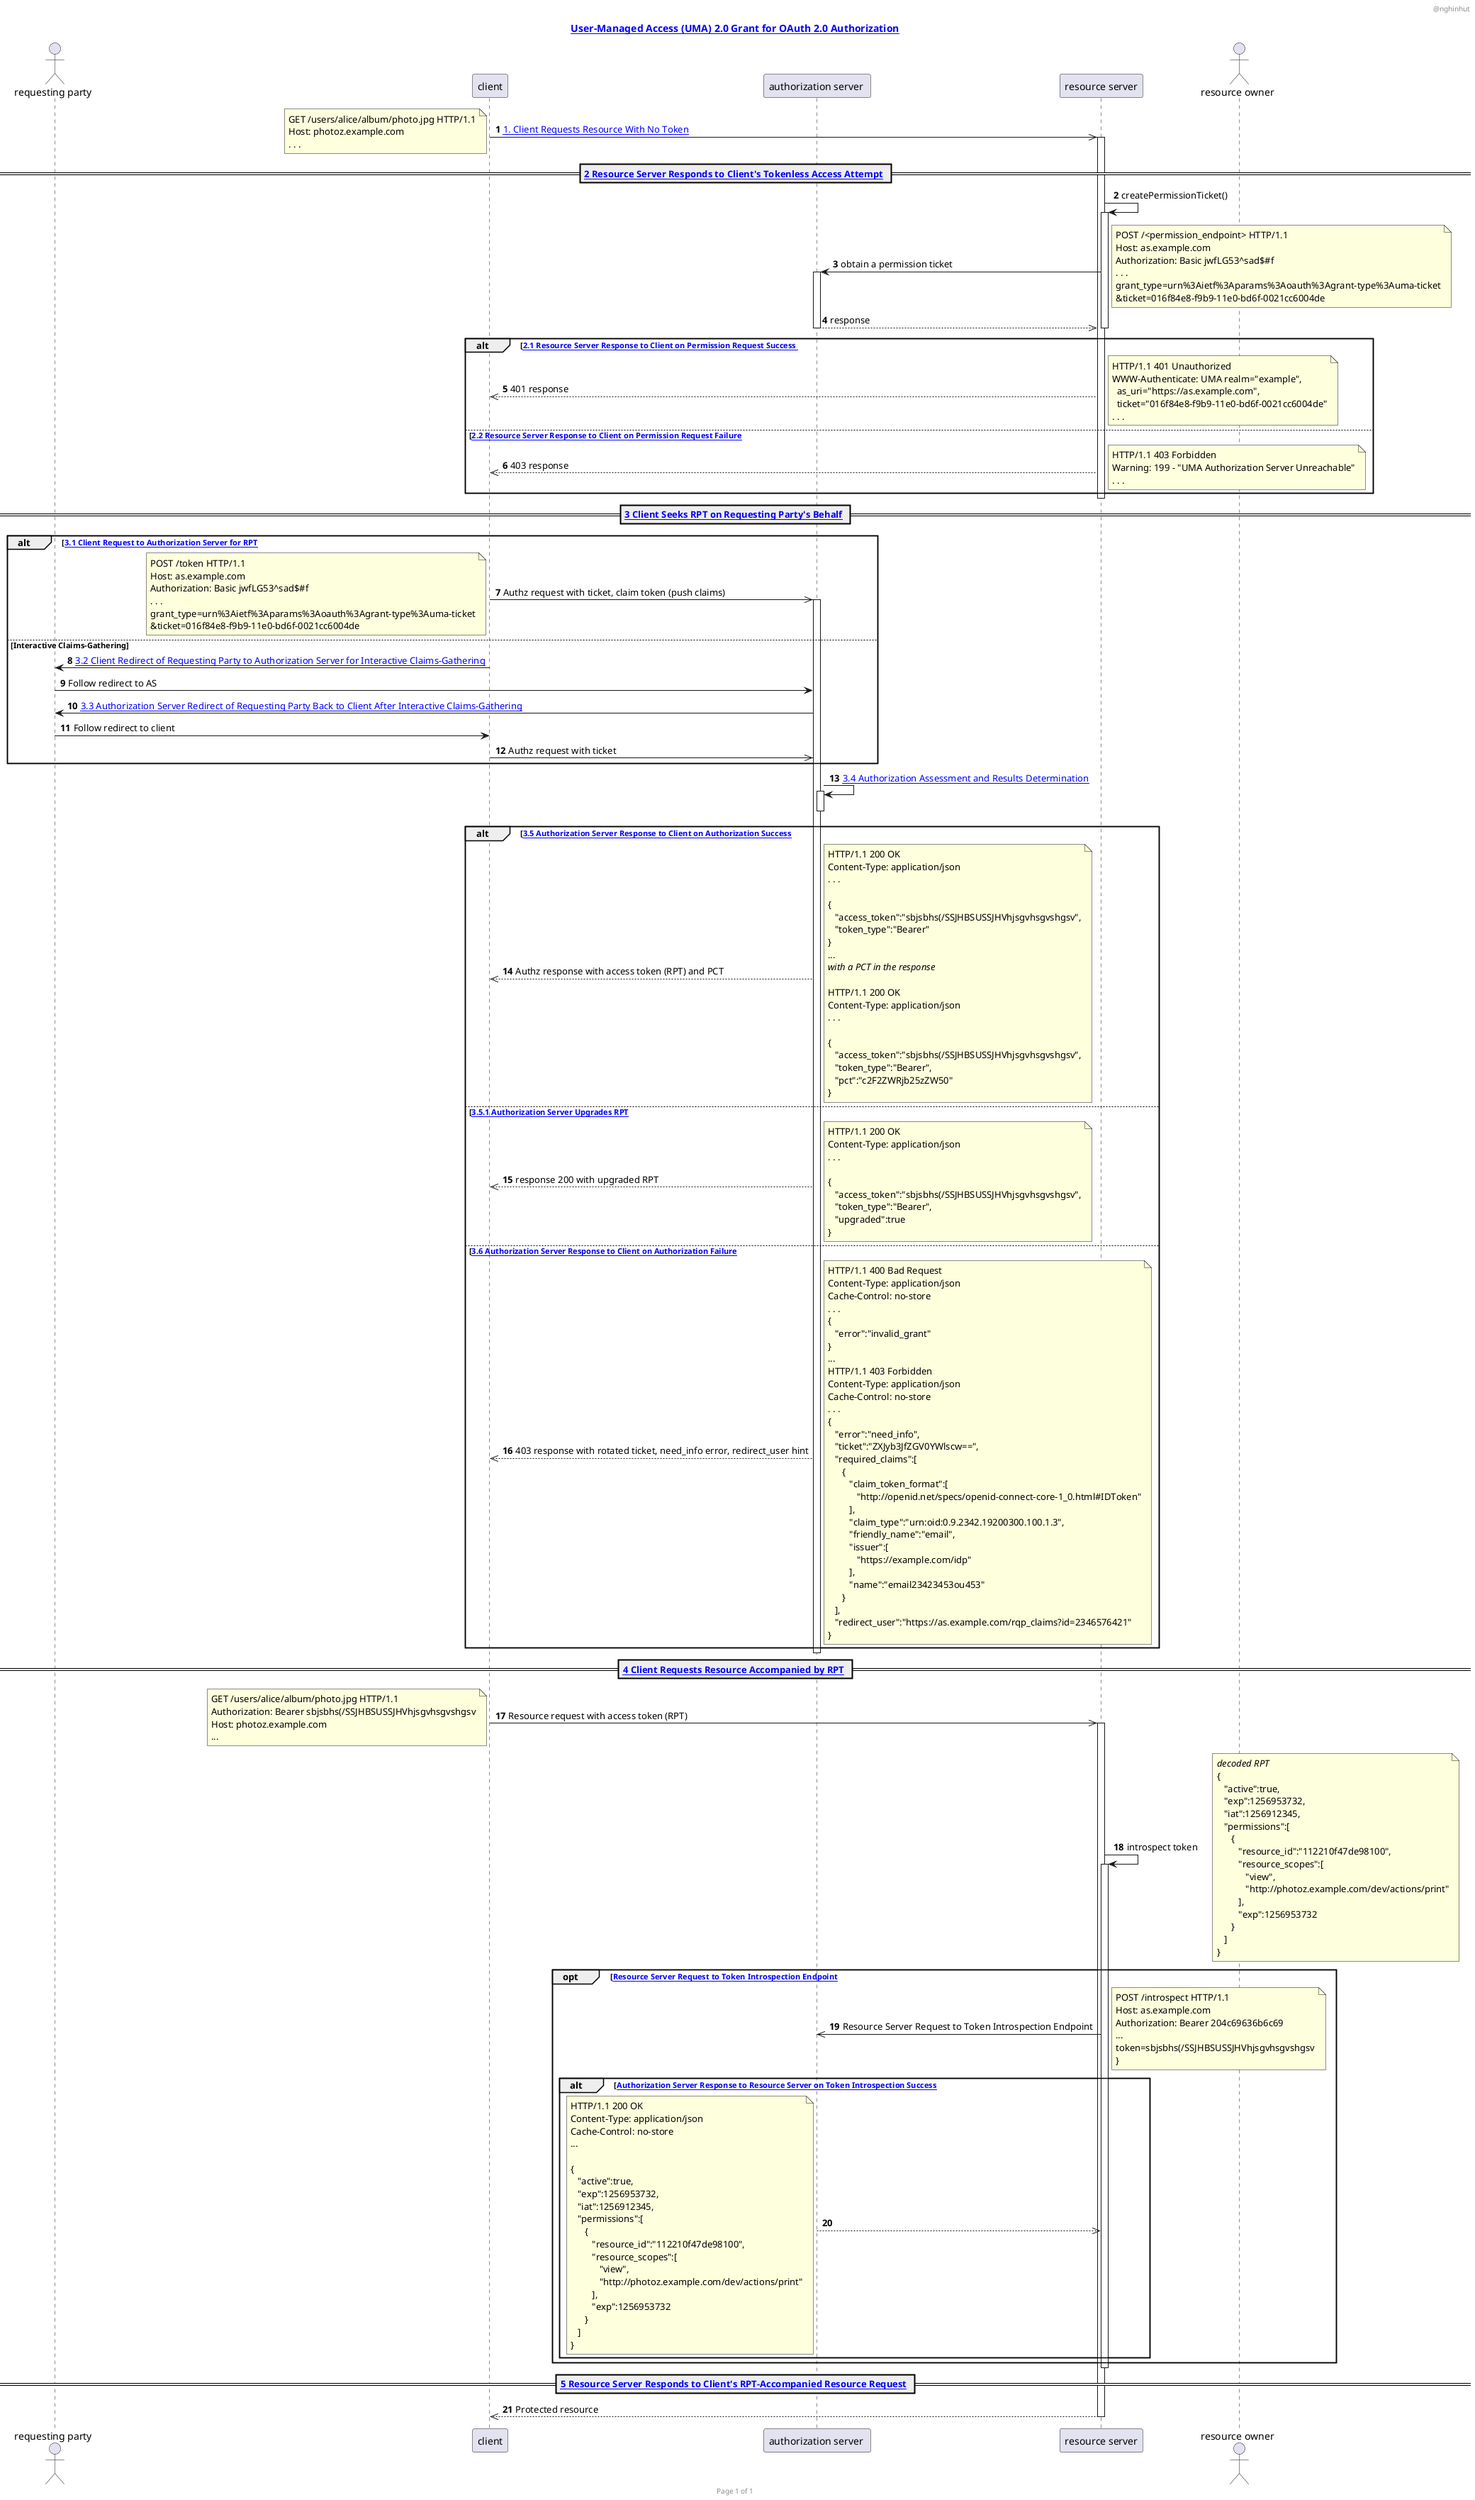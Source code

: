 @startuml
'https://docs.kantarainitiative.org/uma/wg/oauth-uma-grant-2.0-05.html
header @nghinhut
footer Page %page% of %lastpage%

title [[https://docs.kantarainitiative.org/uma/wg/oauth-uma-grant-2.0-05.html#rfc.section.3.4{} User-Managed Access (UMA) 2.0 Grant for OAuth 2.0 Authorization]]

actor "requesting party" as rp
participant "client" as client
participant "authorization server " as as
participant "resource server" as rs
actor "resource owner" as ro

'rp -> asdf
autonumber
client ->> rs : [[https://docs.kantarainitiative.org/uma/wg/oauth-uma-grant-2.0-05.html#rfc.section.3.1{} 1. Client Requests Resource With No Token]]
activate rs
note left
    GET /users/alice/album/photo.jpg HTTP/1.1
    Host: photoz.example.com
    . . .
end note

== [[https://docs.kantarainitiative.org/uma/wg/oauth-uma-grant-2.0-05.html#rfc.section.3.2{} 2 Resource Server Responds to Client's Tokenless Access Attempt]] ==

rs -> rs : createPermissionTicket()
activate rs

rs -> as : obtain a permission ticket
note right
    POST /<permission_endpoint> HTTP/1.1
    Host: as.example.com
    Authorization: Basic jwfLG53^sad$#f
    . . .
    grant_type=urn%3Aietf%3Aparams%3Aoauth%3Agrant-type%3Auma-ticket
    &ticket=016f84e8-f9b9-11e0-bd6f-0021cc6004de
end note

activate as

as -->> rs : response
deactivate rs
deactivate as
alt [[ https://docs.kantarainitiative.org/uma/wg/oauth-uma-grant-2.0-05.html#rfc.section.3.2.1{} 2.1 Resource Server Response to Client on Permission Request Success ]
    client <<-- rs : 401 response

    note right
        HTTP/1.1 401 Unauthorized
        WWW-Authenticate: UMA realm="example",
          as_uri="https://as.example.com",
          ticket="016f84e8-f9b9-11e0-bd6f-0021cc6004de"
        . . .
    end note
  else  [[https://docs.kantarainitiative.org/uma/wg/oauth-uma-grant-2.0-05.html#rfc.section.3.2.2 2.2 Resource Server Response to Client on Permission Request Failure]
    client <<-- rs : 403 response
    note right
        HTTP/1.1 403 Forbidden
        Warning: 199 - "UMA Authorization Server Unreachable"
        . . .
    end note
end
deactivate rs
== [[https://docs.kantarainitiative.org/uma/wg/oauth-uma-grant-2.0-05.html#rfc.section.3.3{} 3 Client Seeks RPT on Requesting Party's Behalf]] ==
alt [[https://docs.kantarainitiative.org/uma/wg/oauth-uma-grant-2.0-05.html#rfc.section.3.3.1 3.1 Client Request to Authorization Server for RPT]
client ->> as : Authz request with ticket, claim token (push claims)
activate as
note left
    POST /token HTTP/1.1
    Host: as.example.com
    Authorization: Basic jwfLG53^sad$#f
    . . .
    grant_type=urn%3Aietf%3Aparams%3Aoauth%3Agrant-type%3Auma-ticket
    &ticket=016f84e8-f9b9-11e0-bd6f-0021cc6004de
end note

else Interactive Claims-Gathering
    rp <- client : [[https://docs.kantarainitiative.org/uma/wg/oauth-uma-grant-2.0-05.html#claim-redirect 3.2 Client Redirect of Requesting Party to Authorization Server for Interactive Claims-Gathering]]
    rp -> as : Follow redirect to AS
    rp <- as : [[https://docs.kantarainitiative.org/uma/wg/oauth-uma-grant-2.0-05.html#rfc.section.3.3.3 3.3 Authorization Server Redirect of Requesting Party Back to Client After Interactive Claims-Gathering]]
    rp -> client : Follow redirect to client
    client ->> as : Authz request with ticket
end

as -> as : [[https://docs.kantarainitiative.org/uma/wg/oauth-uma-grant-2.0-05.html#rfc.section.3.3.4 3.4 Authorization Assessment and Results Determination]]
activate as
deactivate as

alt [[https://docs.kantarainitiative.org/uma/wg/oauth-uma-grant-2.0-05.html#rfc.section.3.3.5 3.5 Authorization Server Response to Client on Authorization Success]
client <<-- as : Authz response with access token (RPT) and PCT
note right
    HTTP/1.1 200 OK
    Content-Type: application/json
    . . .

    {
       "access_token":"sbjsbhs(/SSJHBSUSSJHVhjsgvhsgvshgsv",
       "token_type":"Bearer"
    }
    ...
    <i>with a PCT in the response

    HTTP/1.1 200 OK
    Content-Type: application/json
    . . .

    {
       "access_token":"sbjsbhs(/SSJHBSUSSJHVhjsgvhsgvshgsv",
       "token_type":"Bearer",
       "pct":"c2F2ZWRjb25zZW50"
    }
end note

else [[https://docs.kantarainitiative.org/uma/wg/oauth-uma-grant-2.0-05.html#rfc.section.3.3.5.1 3.5.1 Authorization Server Upgrades RPT]
client <<-- as : response 200 with upgraded RPT
note right
    HTTP/1.1 200 OK
    Content-Type: application/json
    . . .

    {
       "access_token":"sbjsbhs(/SSJHBSUSSJHVhjsgvhsgvshgsv",
       "token_type":"Bearer",
       "upgraded":true
    }
end note

else [[https://docs.kantarainitiative.org/uma/wg/oauth-uma-grant-2.0-05.html#rfc.section.3.3.6 3.6 Authorization Server Response to Client on Authorization Failure]
    client <<-- as : 403 response with rotated ticket, need_info error, redirect_user hint
    note right
        HTTP/1.1 400 Bad Request
        Content-Type: application/json
        Cache-Control: no-store
        . . .
        {
           "error":"invalid_grant"
        }
        ...
        HTTP/1.1 403 Forbidden
        Content-Type: application/json
        Cache-Control: no-store
        . . .
        {
           "error":"need_info",
           "ticket":"ZXJyb3JfZGV0YWlscw==",
           "required_claims":[
              {
                 "claim_token_format":[
                    "http://openid.net/specs/openid-connect-core-1_0.html#IDToken"
                 ],
                 "claim_type":"urn:oid:0.9.2342.19200300.100.1.3",
                 "friendly_name":"email",
                 "issuer":[
                    "https://example.com/idp"
                 ],
                 "name":"email23423453ou453"
              }
           ],
           "redirect_user":"https://as.example.com/rqp_claims?id=2346576421"
        }
    end note
end
deactivate as

== [[https://docs.kantarainitiative.org/uma/wg/oauth-uma-grant-2.0-05.html#rfc.section.3.4 4 Client Requests Resource Accompanied by RPT]] ==
client ->> rs : Resource request with access token (RPT)
note left
    GET /users/alice/album/photo.jpg HTTP/1.1
    Authorization: Bearer sbjsbhs(/SSJHBSUSSJHVhjsgvhsgvshgsv
    Host: photoz.example.com
    ...
end note
activate rs

rs -> rs : introspect token
activate rs
    note right
        <i>decoded RPT
        {
           "active":true,
           "exp":1256953732,
           "iat":1256912345,
           "permissions":[
              {
                 "resource_id":"112210f47de98100",
                 "resource_scopes":[
                    "view",
                    "http://photoz.example.com/dev/actions/print"
                 ],
                 "exp":1256953732
              }
           ]
        }
    end note
    opt [[https://docs.kantarainitiative.org/uma/wg/oauth-uma-federated-authz-2.0-05.html#rfc.section.5.1 Resource Server Request to Token Introspection Endpoint]
        as <<- rs : Resource Server Request to Token Introspection Endpoint
        note right
            POST /introspect HTTP/1.1
            Host: as.example.com
            Authorization: Bearer 204c69636b6c69
            ...
            token=sbjsbhs(/SSJHBSUSSJHVhjsgvhsgvshgsv
            }
        end note
        alt [[https://docs.kantarainitiative.org/uma/wg/oauth-uma-federated-authz-2.0-05.html#rfc.section.5.1.1 Authorization Server Response to Resource Server on Token Introspection Success]
            as -->> rs
            note left
                HTTP/1.1 200 OK
                Content-Type: application/json
                Cache-Control: no-store
                ...

                {
                   "active":true,
                   "exp":1256953732,
                   "iat":1256912345,
                   "permissions":[
                      {
                         "resource_id":"112210f47de98100",
                         "resource_scopes":[
                            "view",
                            "http://photoz.example.com/dev/actions/print"
                         ],
                         "exp":1256953732
                      }
                   ]
                }
            end note
        end
    end
deactivate rs

== [[https://docs.kantarainitiative.org/uma/wg/oauth-uma-grant-2.0-05.html#rfc.section.3.5 5 Resource Server Responds to Client's RPT-Accompanied Resource Request]] ==
client <<-- rs : Protected resource
deactivate rs
@enduml